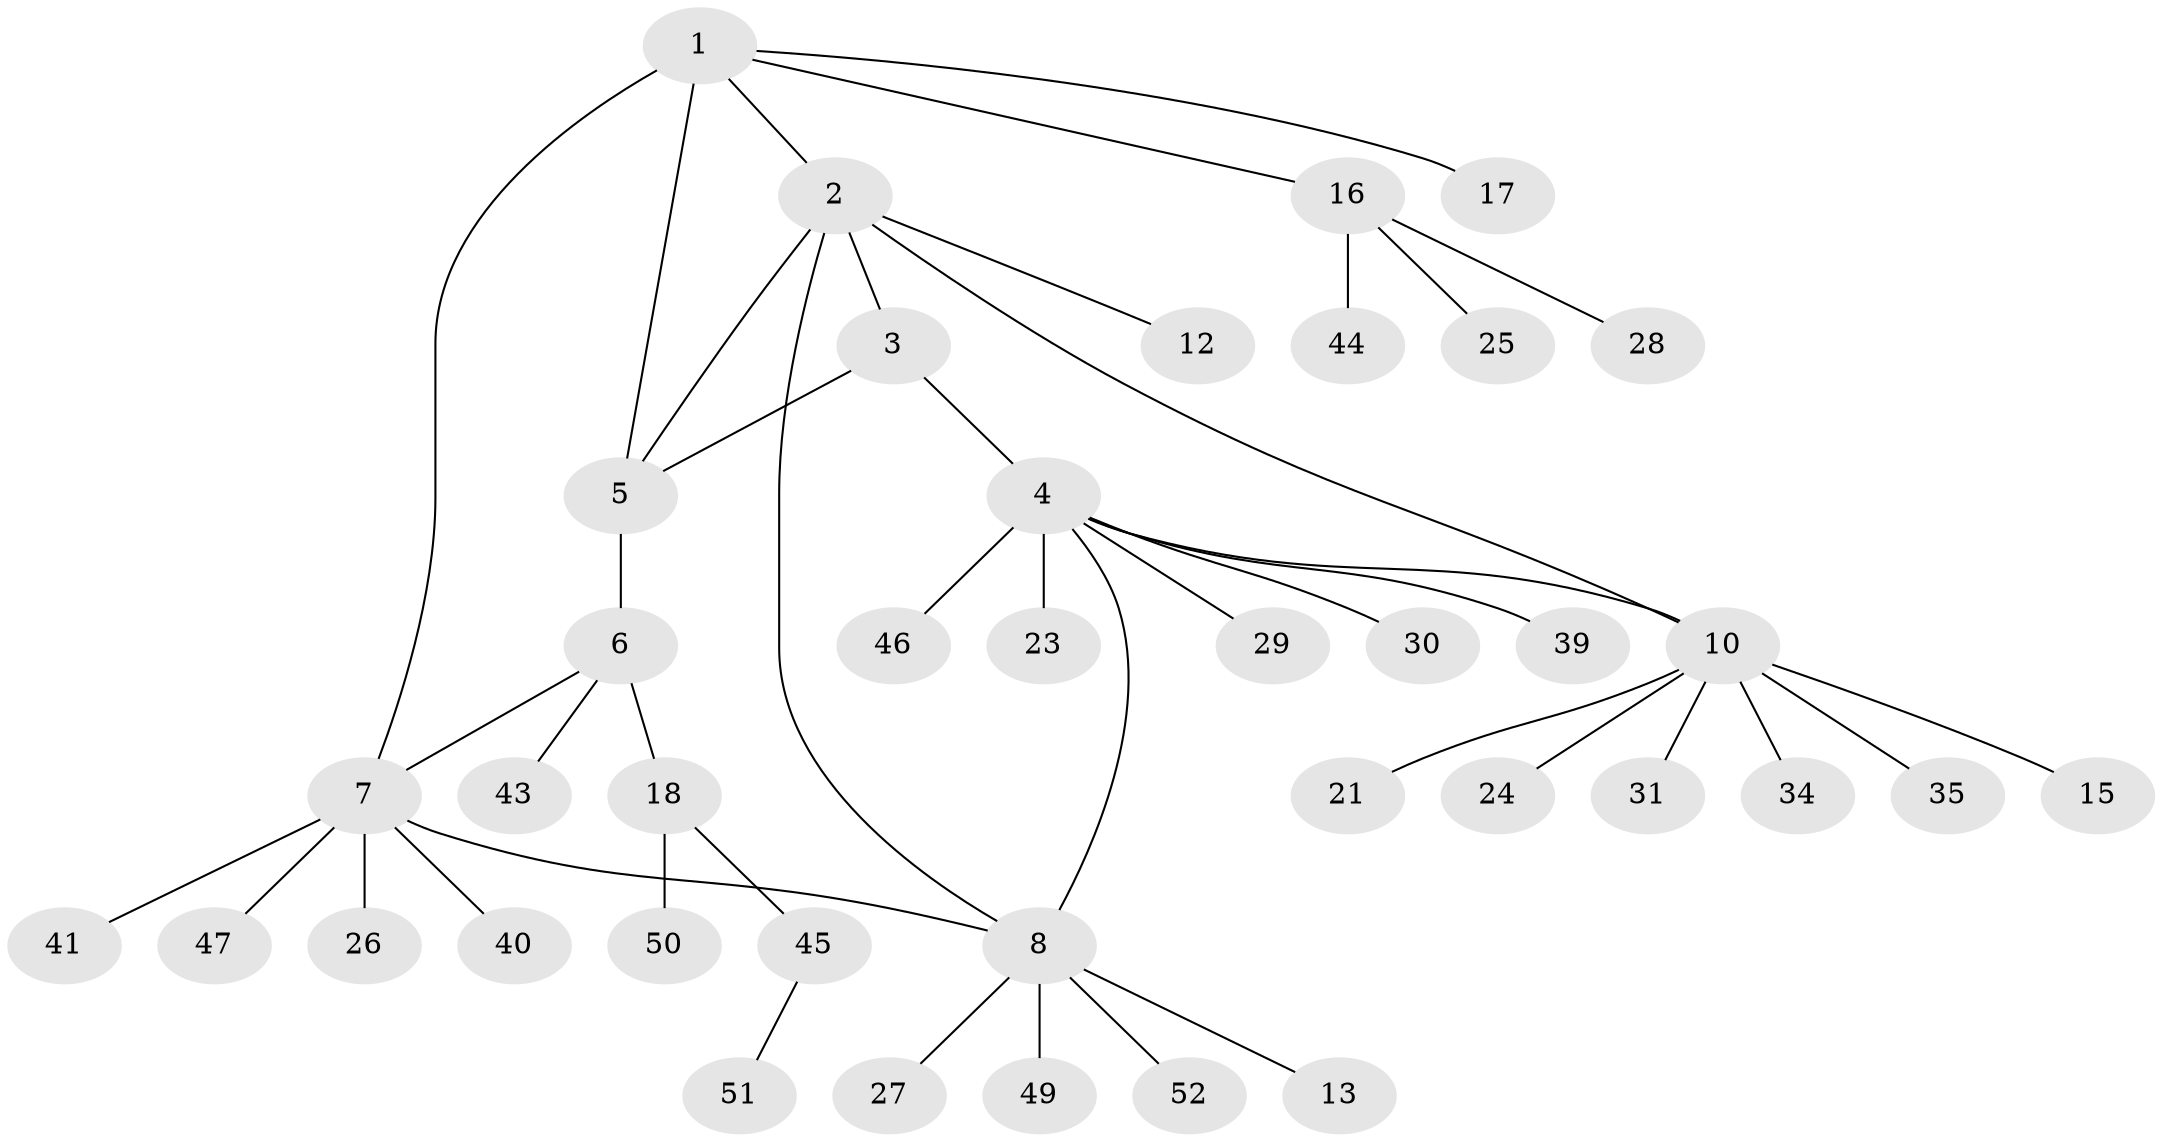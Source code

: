 // Generated by graph-tools (version 1.1) at 2025/24/03/03/25 07:24:12]
// undirected, 39 vertices, 44 edges
graph export_dot {
graph [start="1"]
  node [color=gray90,style=filled];
  1 [super="+20"];
  2 [super="+9"];
  3 [super="+42"];
  4 [super="+37"];
  5;
  6 [super="+14"];
  7 [super="+36"];
  8 [super="+11"];
  10 [super="+19"];
  12;
  13;
  15;
  16 [super="+22"];
  17;
  18 [super="+53"];
  21;
  23;
  24;
  25;
  26;
  27;
  28 [super="+33"];
  29 [super="+38"];
  30;
  31 [super="+32"];
  34;
  35;
  39;
  40;
  41;
  43;
  44;
  45 [super="+48"];
  46;
  47;
  49;
  50;
  51;
  52;
  1 -- 2;
  1 -- 5 [weight=2];
  1 -- 7;
  1 -- 16;
  1 -- 17;
  2 -- 3;
  2 -- 12;
  2 -- 8;
  2 -- 10;
  2 -- 5;
  3 -- 4;
  3 -- 5;
  4 -- 8;
  4 -- 10;
  4 -- 23;
  4 -- 29;
  4 -- 30;
  4 -- 46;
  4 -- 39;
  5 -- 6;
  6 -- 7;
  6 -- 18;
  6 -- 43;
  7 -- 8;
  7 -- 26;
  7 -- 40;
  7 -- 47;
  7 -- 41;
  8 -- 13;
  8 -- 27;
  8 -- 49;
  8 -- 52;
  10 -- 15;
  10 -- 21;
  10 -- 31;
  10 -- 34;
  10 -- 35;
  10 -- 24;
  16 -- 25;
  16 -- 28;
  16 -- 44;
  18 -- 45;
  18 -- 50;
  45 -- 51;
}
